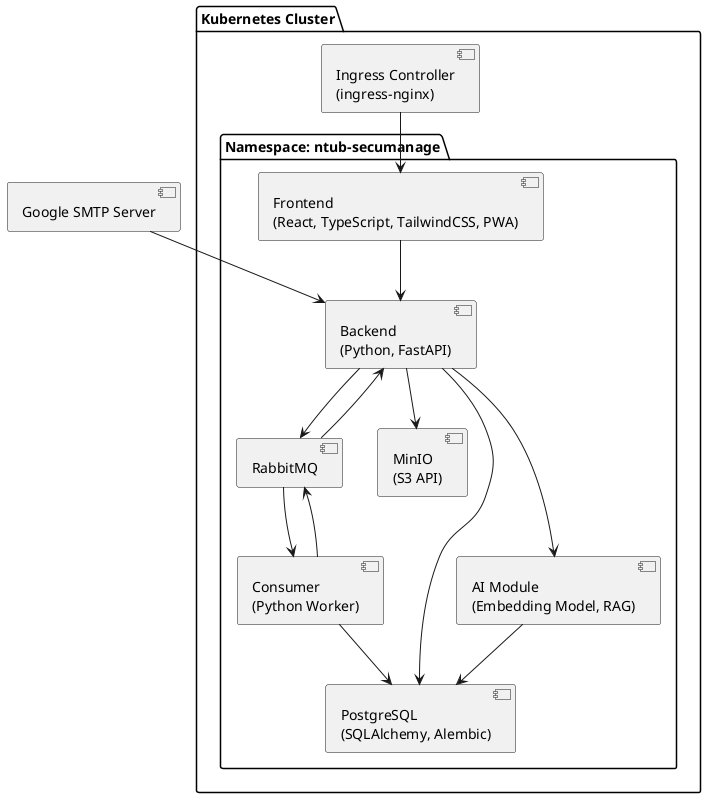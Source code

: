 @startuml

package "Kubernetes Cluster" {
  component "Ingress Controller\n(ingress-nginx)" as Ingress

  package "Namespace: ntub-secumanage" {
    component "Frontend\n(React, TypeScript, TailwindCSS, PWA)" as Frontend

    component "Backend\n(Python, FastAPI)" as Backend

    component "RabbitMQ" as RabbitMQ

    component "MinIO\n(S3 API)" as MinIO

    component "PostgreSQL\n(SQLAlchemy, Alembic)" as Database

    component "Consumer\n(Python Worker)" as Consumer

    component "AI Module\n(Embedding Model, RAG)" as AIModule
  }
}

component "Google SMTP Server" as SMTP

Ingress --> Frontend
Frontend --> Backend
Backend --> RabbitMQ
Consumer --> RabbitMQ
Consumer --> Database
Backend --> MinIO
Backend --> Database
Backend --> AIModule
AIModule --> Database
SMTP --> Backend
RabbitMQ --> Consumer
RabbitMQ --> Backend

@enduml